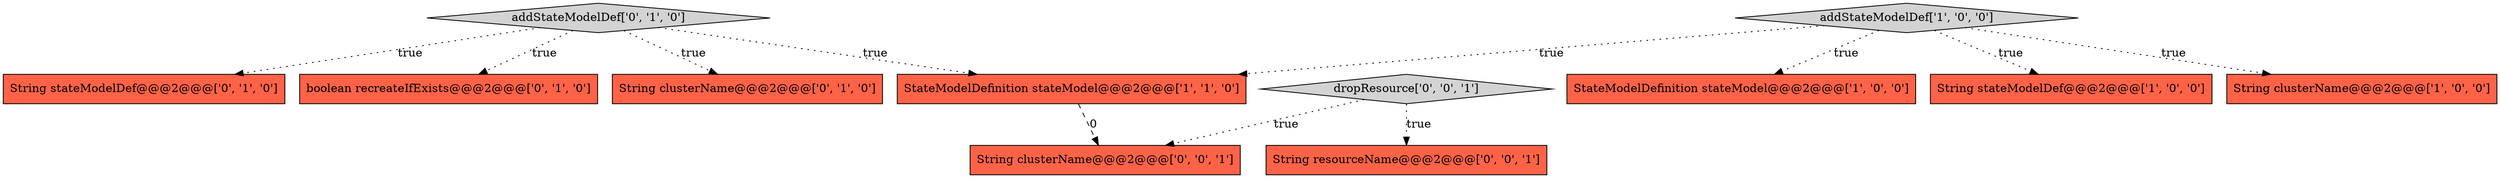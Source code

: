 digraph {
7 [style = filled, label = "String clusterName@@@2@@@['0', '1', '0']", fillcolor = tomato, shape = box image = "AAA0AAABBB2BBB"];
4 [style = filled, label = "StateModelDefinition stateModel@@@2@@@['1', '1', '0']", fillcolor = tomato, shape = box image = "AAA0AAABBB1BBB"];
8 [style = filled, label = "boolean recreateIfExists@@@2@@@['0', '1', '0']", fillcolor = tomato, shape = box image = "AAA0AAABBB2BBB"];
6 [style = filled, label = "addStateModelDef['0', '1', '0']", fillcolor = lightgray, shape = diamond image = "AAA0AAABBB2BBB"];
5 [style = filled, label = "String stateModelDef@@@2@@@['0', '1', '0']", fillcolor = tomato, shape = box image = "AAA0AAABBB2BBB"];
10 [style = filled, label = "String clusterName@@@2@@@['0', '0', '1']", fillcolor = tomato, shape = box image = "AAA0AAABBB3BBB"];
1 [style = filled, label = "StateModelDefinition stateModel@@@2@@@['1', '0', '0']", fillcolor = tomato, shape = box image = "AAA0AAABBB1BBB"];
2 [style = filled, label = "String stateModelDef@@@2@@@['1', '0', '0']", fillcolor = tomato, shape = box image = "AAA0AAABBB1BBB"];
3 [style = filled, label = "addStateModelDef['1', '0', '0']", fillcolor = lightgray, shape = diamond image = "AAA0AAABBB1BBB"];
0 [style = filled, label = "String clusterName@@@2@@@['1', '0', '0']", fillcolor = tomato, shape = box image = "AAA0AAABBB1BBB"];
11 [style = filled, label = "dropResource['0', '0', '1']", fillcolor = lightgray, shape = diamond image = "AAA0AAABBB3BBB"];
9 [style = filled, label = "String resourceName@@@2@@@['0', '0', '1']", fillcolor = tomato, shape = box image = "AAA0AAABBB3BBB"];
3->4 [style = dotted, label="true"];
6->5 [style = dotted, label="true"];
11->9 [style = dotted, label="true"];
6->4 [style = dotted, label="true"];
4->10 [style = dashed, label="0"];
6->8 [style = dotted, label="true"];
3->1 [style = dotted, label="true"];
11->10 [style = dotted, label="true"];
3->2 [style = dotted, label="true"];
3->0 [style = dotted, label="true"];
6->7 [style = dotted, label="true"];
}
